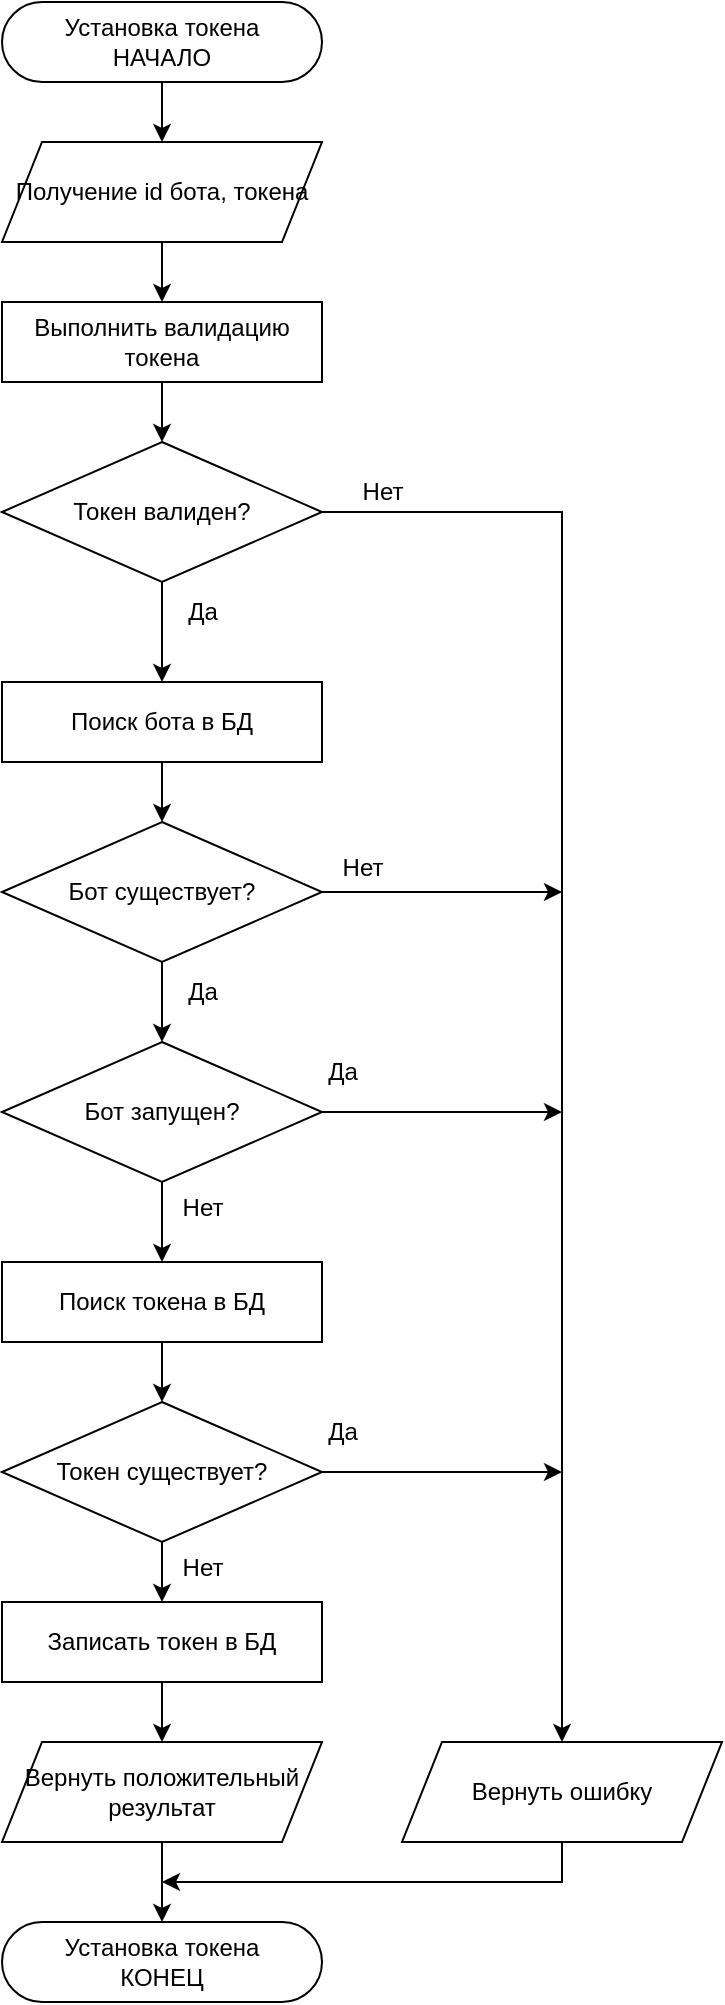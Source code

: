 <mxfile version="21.3.2" type="device" pages="2">
  <diagram name="Установка токена" id="146zDXUDA3-cfrdSQbRQ">
    <mxGraphModel dx="1195" dy="663" grid="1" gridSize="10" guides="1" tooltips="1" connect="1" arrows="1" fold="1" page="1" pageScale="1" pageWidth="827" pageHeight="1169" math="0" shadow="0">
      <root>
        <mxCell id="0" />
        <mxCell id="1" parent="0" />
        <mxCell id="S5BLIYKApcH7B8kvNWea-3" value="" style="edgeStyle=orthogonalEdgeStyle;rounded=0;orthogonalLoop=1;jettySize=auto;html=1;" edge="1" parent="1" source="S5BLIYKApcH7B8kvNWea-1" target="S5BLIYKApcH7B8kvNWea-2">
          <mxGeometry relative="1" as="geometry" />
        </mxCell>
        <mxCell id="S5BLIYKApcH7B8kvNWea-1" value="Установка токена&lt;br&gt;НАЧАЛО" style="rounded=1;whiteSpace=wrap;html=1;arcSize=50;" vertex="1" parent="1">
          <mxGeometry x="120" y="120" width="160" height="40" as="geometry" />
        </mxCell>
        <mxCell id="S5BLIYKApcH7B8kvNWea-7" value="" style="edgeStyle=orthogonalEdgeStyle;rounded=0;orthogonalLoop=1;jettySize=auto;html=1;exitX=0.5;exitY=1;exitDx=0;exitDy=0;" edge="1" parent="1" source="S5BLIYKApcH7B8kvNWea-25" target="S5BLIYKApcH7B8kvNWea-6">
          <mxGeometry relative="1" as="geometry">
            <mxPoint x="200" y="310" as="sourcePoint" />
          </mxGeometry>
        </mxCell>
        <mxCell id="S5BLIYKApcH7B8kvNWea-26" value="" style="edgeStyle=orthogonalEdgeStyle;rounded=0;orthogonalLoop=1;jettySize=auto;html=1;" edge="1" parent="1" source="S5BLIYKApcH7B8kvNWea-2" target="S5BLIYKApcH7B8kvNWea-25">
          <mxGeometry relative="1" as="geometry" />
        </mxCell>
        <mxCell id="S5BLIYKApcH7B8kvNWea-2" value="Получение id бота, токена" style="shape=parallelogram;perimeter=parallelogramPerimeter;whiteSpace=wrap;html=1;fixedSize=1;" vertex="1" parent="1">
          <mxGeometry x="120" y="190" width="160" height="50" as="geometry" />
        </mxCell>
        <mxCell id="S5BLIYKApcH7B8kvNWea-8" style="edgeStyle=orthogonalEdgeStyle;rounded=0;orthogonalLoop=1;jettySize=auto;html=1;exitX=1;exitY=0.5;exitDx=0;exitDy=0;entryX=0.5;entryY=0;entryDx=0;entryDy=0;" edge="1" parent="1" source="S5BLIYKApcH7B8kvNWea-6" target="S5BLIYKApcH7B8kvNWea-41">
          <mxGeometry relative="1" as="geometry">
            <mxPoint x="380" y="375" as="targetPoint" />
          </mxGeometry>
        </mxCell>
        <mxCell id="S5BLIYKApcH7B8kvNWea-11" value="" style="edgeStyle=orthogonalEdgeStyle;rounded=0;orthogonalLoop=1;jettySize=auto;html=1;" edge="1" parent="1" source="S5BLIYKApcH7B8kvNWea-6">
          <mxGeometry relative="1" as="geometry">
            <mxPoint x="200" y="460" as="targetPoint" />
          </mxGeometry>
        </mxCell>
        <mxCell id="S5BLIYKApcH7B8kvNWea-6" value="Токен валиден?" style="rhombus;whiteSpace=wrap;html=1;" vertex="1" parent="1">
          <mxGeometry x="120" y="340" width="160" height="70" as="geometry" />
        </mxCell>
        <mxCell id="S5BLIYKApcH7B8kvNWea-9" value="Нет" style="text;html=1;align=center;verticalAlign=middle;resizable=0;points=[];autosize=1;strokeColor=none;fillColor=none;" vertex="1" parent="1">
          <mxGeometry x="290" y="350" width="40" height="30" as="geometry" />
        </mxCell>
        <mxCell id="S5BLIYKApcH7B8kvNWea-13" style="edgeStyle=orthogonalEdgeStyle;rounded=0;orthogonalLoop=1;jettySize=auto;html=1;exitX=1;exitY=0.5;exitDx=0;exitDy=0;" edge="1" parent="1" source="S5BLIYKApcH7B8kvNWea-10">
          <mxGeometry relative="1" as="geometry">
            <mxPoint x="400" y="565" as="targetPoint" />
          </mxGeometry>
        </mxCell>
        <mxCell id="S5BLIYKApcH7B8kvNWea-16" value="" style="edgeStyle=orthogonalEdgeStyle;rounded=0;orthogonalLoop=1;jettySize=auto;html=1;" edge="1" parent="1" source="S5BLIYKApcH7B8kvNWea-10" target="S5BLIYKApcH7B8kvNWea-15">
          <mxGeometry relative="1" as="geometry" />
        </mxCell>
        <mxCell id="S5BLIYKApcH7B8kvNWea-10" value="Бот существует?" style="rhombus;whiteSpace=wrap;html=1;" vertex="1" parent="1">
          <mxGeometry x="120" y="530" width="160" height="70" as="geometry" />
        </mxCell>
        <mxCell id="S5BLIYKApcH7B8kvNWea-12" value="Да" style="text;html=1;align=center;verticalAlign=middle;resizable=0;points=[];autosize=1;strokeColor=none;fillColor=none;" vertex="1" parent="1">
          <mxGeometry x="200" y="410" width="40" height="30" as="geometry" />
        </mxCell>
        <mxCell id="S5BLIYKApcH7B8kvNWea-14" value="Нет" style="text;html=1;align=center;verticalAlign=middle;resizable=0;points=[];autosize=1;strokeColor=none;fillColor=none;" vertex="1" parent="1">
          <mxGeometry x="280" y="538" width="40" height="30" as="geometry" />
        </mxCell>
        <mxCell id="S5BLIYKApcH7B8kvNWea-18" style="edgeStyle=orthogonalEdgeStyle;rounded=0;orthogonalLoop=1;jettySize=auto;html=1;exitX=1;exitY=0.5;exitDx=0;exitDy=0;" edge="1" parent="1" source="S5BLIYKApcH7B8kvNWea-15">
          <mxGeometry relative="1" as="geometry">
            <mxPoint x="400" y="675" as="targetPoint" />
          </mxGeometry>
        </mxCell>
        <mxCell id="S5BLIYKApcH7B8kvNWea-22" value="" style="edgeStyle=orthogonalEdgeStyle;rounded=0;orthogonalLoop=1;jettySize=auto;html=1;entryX=0.5;entryY=0;entryDx=0;entryDy=0;" edge="1" parent="1" source="S5BLIYKApcH7B8kvNWea-15" target="S5BLIYKApcH7B8kvNWea-29">
          <mxGeometry relative="1" as="geometry">
            <mxPoint x="200" y="750" as="targetPoint" />
          </mxGeometry>
        </mxCell>
        <mxCell id="S5BLIYKApcH7B8kvNWea-15" value="Бот запущен?" style="rhombus;whiteSpace=wrap;html=1;" vertex="1" parent="1">
          <mxGeometry x="120" y="640" width="160" height="70" as="geometry" />
        </mxCell>
        <mxCell id="S5BLIYKApcH7B8kvNWea-17" value="Да" style="text;html=1;align=center;verticalAlign=middle;resizable=0;points=[];autosize=1;strokeColor=none;fillColor=none;" vertex="1" parent="1">
          <mxGeometry x="200" y="600" width="40" height="30" as="geometry" />
        </mxCell>
        <mxCell id="S5BLIYKApcH7B8kvNWea-19" value="Да" style="text;html=1;align=center;verticalAlign=middle;resizable=0;points=[];autosize=1;strokeColor=none;fillColor=none;" vertex="1" parent="1">
          <mxGeometry x="270" y="640" width="40" height="30" as="geometry" />
        </mxCell>
        <mxCell id="S5BLIYKApcH7B8kvNWea-23" value="Нет" style="text;html=1;align=center;verticalAlign=middle;resizable=0;points=[];autosize=1;strokeColor=none;fillColor=none;" vertex="1" parent="1">
          <mxGeometry x="200" y="708" width="40" height="30" as="geometry" />
        </mxCell>
        <mxCell id="S5BLIYKApcH7B8kvNWea-25" value="Выполнить валидацию токена" style="rounded=0;whiteSpace=wrap;html=1;" vertex="1" parent="1">
          <mxGeometry x="120" y="270" width="160" height="40" as="geometry" />
        </mxCell>
        <mxCell id="S5BLIYKApcH7B8kvNWea-28" value="" style="edgeStyle=orthogonalEdgeStyle;rounded=0;orthogonalLoop=1;jettySize=auto;html=1;entryX=0.5;entryY=0;entryDx=0;entryDy=0;" edge="1" parent="1" source="S5BLIYKApcH7B8kvNWea-27" target="S5BLIYKApcH7B8kvNWea-10">
          <mxGeometry relative="1" as="geometry" />
        </mxCell>
        <mxCell id="S5BLIYKApcH7B8kvNWea-27" value="Поиск бота в БД" style="rounded=0;whiteSpace=wrap;html=1;" vertex="1" parent="1">
          <mxGeometry x="120" y="460" width="160" height="40" as="geometry" />
        </mxCell>
        <mxCell id="S5BLIYKApcH7B8kvNWea-31" value="" style="edgeStyle=orthogonalEdgeStyle;rounded=0;orthogonalLoop=1;jettySize=auto;html=1;" edge="1" parent="1" source="S5BLIYKApcH7B8kvNWea-29" target="S5BLIYKApcH7B8kvNWea-30">
          <mxGeometry relative="1" as="geometry" />
        </mxCell>
        <mxCell id="S5BLIYKApcH7B8kvNWea-29" value="Поиск токена в БД" style="rounded=0;whiteSpace=wrap;html=1;" vertex="1" parent="1">
          <mxGeometry x="120" y="750" width="160" height="40" as="geometry" />
        </mxCell>
        <mxCell id="S5BLIYKApcH7B8kvNWea-32" style="edgeStyle=orthogonalEdgeStyle;rounded=0;orthogonalLoop=1;jettySize=auto;html=1;exitX=1;exitY=0.5;exitDx=0;exitDy=0;" edge="1" parent="1" source="S5BLIYKApcH7B8kvNWea-30">
          <mxGeometry relative="1" as="geometry">
            <mxPoint x="400" y="855" as="targetPoint" />
          </mxGeometry>
        </mxCell>
        <mxCell id="S5BLIYKApcH7B8kvNWea-35" value="" style="edgeStyle=orthogonalEdgeStyle;rounded=0;orthogonalLoop=1;jettySize=auto;html=1;" edge="1" parent="1" source="S5BLIYKApcH7B8kvNWea-30" target="S5BLIYKApcH7B8kvNWea-34">
          <mxGeometry relative="1" as="geometry" />
        </mxCell>
        <mxCell id="S5BLIYKApcH7B8kvNWea-30" value="Токен существует?" style="rhombus;whiteSpace=wrap;html=1;" vertex="1" parent="1">
          <mxGeometry x="120" y="820" width="160" height="70" as="geometry" />
        </mxCell>
        <mxCell id="S5BLIYKApcH7B8kvNWea-33" value="Да" style="text;html=1;align=center;verticalAlign=middle;resizable=0;points=[];autosize=1;strokeColor=none;fillColor=none;" vertex="1" parent="1">
          <mxGeometry x="270" y="820" width="40" height="30" as="geometry" />
        </mxCell>
        <mxCell id="S5BLIYKApcH7B8kvNWea-38" value="" style="edgeStyle=orthogonalEdgeStyle;rounded=0;orthogonalLoop=1;jettySize=auto;html=1;" edge="1" parent="1" source="S5BLIYKApcH7B8kvNWea-34" target="S5BLIYKApcH7B8kvNWea-37">
          <mxGeometry relative="1" as="geometry" />
        </mxCell>
        <mxCell id="S5BLIYKApcH7B8kvNWea-34" value="Записать токен в БД" style="whiteSpace=wrap;html=1;" vertex="1" parent="1">
          <mxGeometry x="120" y="920" width="160" height="40" as="geometry" />
        </mxCell>
        <mxCell id="S5BLIYKApcH7B8kvNWea-36" value="Нет" style="text;html=1;align=center;verticalAlign=middle;resizable=0;points=[];autosize=1;strokeColor=none;fillColor=none;" vertex="1" parent="1">
          <mxGeometry x="200" y="888" width="40" height="30" as="geometry" />
        </mxCell>
        <mxCell id="S5BLIYKApcH7B8kvNWea-40" value="" style="edgeStyle=orthogonalEdgeStyle;rounded=0;orthogonalLoop=1;jettySize=auto;html=1;" edge="1" parent="1" source="S5BLIYKApcH7B8kvNWea-37" target="S5BLIYKApcH7B8kvNWea-39">
          <mxGeometry relative="1" as="geometry" />
        </mxCell>
        <mxCell id="S5BLIYKApcH7B8kvNWea-37" value="Вернуть положительный результат" style="shape=parallelogram;perimeter=parallelogramPerimeter;whiteSpace=wrap;html=1;fixedSize=1;" vertex="1" parent="1">
          <mxGeometry x="120" y="990" width="160" height="50" as="geometry" />
        </mxCell>
        <mxCell id="S5BLIYKApcH7B8kvNWea-39" value="Установка токена&lt;br&gt;КОНЕЦ" style="rounded=1;whiteSpace=wrap;html=1;arcSize=50;" vertex="1" parent="1">
          <mxGeometry x="120" y="1080" width="160" height="40" as="geometry" />
        </mxCell>
        <mxCell id="S5BLIYKApcH7B8kvNWea-43" value="" style="edgeStyle=orthogonalEdgeStyle;rounded=0;orthogonalLoop=1;jettySize=auto;html=1;exitX=0.5;exitY=1;exitDx=0;exitDy=0;" edge="1" parent="1" source="S5BLIYKApcH7B8kvNWea-41">
          <mxGeometry relative="1" as="geometry">
            <mxPoint x="200" y="1060" as="targetPoint" />
            <Array as="points">
              <mxPoint x="400" y="1060" />
            </Array>
          </mxGeometry>
        </mxCell>
        <mxCell id="S5BLIYKApcH7B8kvNWea-41" value="Вернуть ошибку" style="shape=parallelogram;perimeter=parallelogramPerimeter;whiteSpace=wrap;html=1;fixedSize=1;" vertex="1" parent="1">
          <mxGeometry x="320" y="990" width="160" height="50" as="geometry" />
        </mxCell>
      </root>
    </mxGraphModel>
  </diagram>
  <diagram id="NcYpT7_ssdRYRPxTZxfH" name="Запуск бота">
    <mxGraphModel dx="956" dy="531" grid="1" gridSize="10" guides="1" tooltips="1" connect="1" arrows="1" fold="1" page="1" pageScale="1" pageWidth="827" pageHeight="1169" math="0" shadow="0">
      <root>
        <mxCell id="0" />
        <mxCell id="1" parent="0" />
        <mxCell id="9Ztq2XwoCGZLlRuz86bp-1" value="" style="edgeStyle=orthogonalEdgeStyle;rounded=0;orthogonalLoop=1;jettySize=auto;html=1;" edge="1" parent="1" source="9Ztq2XwoCGZLlRuz86bp-2" target="9Ztq2XwoCGZLlRuz86bp-4">
          <mxGeometry relative="1" as="geometry" />
        </mxCell>
        <mxCell id="9Ztq2XwoCGZLlRuz86bp-2" value="Запуск бота&lt;br&gt;НАЧАЛО" style="rounded=1;whiteSpace=wrap;html=1;arcSize=50;" vertex="1" parent="1">
          <mxGeometry x="120" y="40" width="160" height="40" as="geometry" />
        </mxCell>
        <mxCell id="9Ztq2XwoCGZLlRuz86bp-3" value="" style="edgeStyle=orthogonalEdgeStyle;rounded=0;orthogonalLoop=1;jettySize=auto;html=1;entryX=0.5;entryY=0;entryDx=0;entryDy=0;" edge="1" parent="1" source="9Ztq2XwoCGZLlRuz86bp-4" target="Wp5g9o_O7Doz-x145ReK-4">
          <mxGeometry relative="1" as="geometry">
            <mxPoint x="200" y="190" as="targetPoint" />
          </mxGeometry>
        </mxCell>
        <mxCell id="9Ztq2XwoCGZLlRuz86bp-4" value="Получение id бота" style="shape=parallelogram;perimeter=parallelogramPerimeter;whiteSpace=wrap;html=1;fixedSize=1;" vertex="1" parent="1">
          <mxGeometry x="120" y="110" width="160" height="50" as="geometry" />
        </mxCell>
        <mxCell id="Wp5g9o_O7Doz-x145ReK-6" value="" style="edgeStyle=orthogonalEdgeStyle;rounded=0;orthogonalLoop=1;jettySize=auto;html=1;entryX=0.5;entryY=0;entryDx=0;entryDy=0;" edge="1" parent="1" source="Wp5g9o_O7Doz-x145ReK-1" target="sPa1BCi5Ub7CK83J2O7Q-1">
          <mxGeometry relative="1" as="geometry">
            <mxPoint x="200.034" y="370" as="targetPoint" />
          </mxGeometry>
        </mxCell>
        <mxCell id="sPa1BCi5Ub7CK83J2O7Q-3" style="edgeStyle=orthogonalEdgeStyle;rounded=0;orthogonalLoop=1;jettySize=auto;html=1;exitX=1;exitY=0.5;exitDx=0;exitDy=0;entryX=0.5;entryY=0;entryDx=0;entryDy=0;" edge="1" parent="1" source="Wp5g9o_O7Doz-x145ReK-1" target="kMbMefYoTz1sDI0ljd4r-1">
          <mxGeometry relative="1" as="geometry">
            <mxPoint x="420" y="299.286" as="targetPoint" />
          </mxGeometry>
        </mxCell>
        <mxCell id="Wp5g9o_O7Doz-x145ReK-1" value="Бот существует?" style="rhombus;whiteSpace=wrap;html=1;" vertex="1" parent="1">
          <mxGeometry x="120" y="264" width="160" height="70" as="geometry" />
        </mxCell>
        <mxCell id="Wp5g9o_O7Doz-x145ReK-2" value="Нет" style="text;html=1;align=center;verticalAlign=middle;resizable=0;points=[];autosize=1;strokeColor=none;fillColor=none;" vertex="1" parent="1">
          <mxGeometry x="270" y="264" width="40" height="30" as="geometry" />
        </mxCell>
        <mxCell id="Wp5g9o_O7Doz-x145ReK-3" value="" style="edgeStyle=orthogonalEdgeStyle;rounded=0;orthogonalLoop=1;jettySize=auto;html=1;entryX=0.5;entryY=0;entryDx=0;entryDy=0;" edge="1" parent="1" source="Wp5g9o_O7Doz-x145ReK-4" target="Wp5g9o_O7Doz-x145ReK-1">
          <mxGeometry relative="1" as="geometry" />
        </mxCell>
        <mxCell id="Wp5g9o_O7Doz-x145ReK-4" value="Поиск бота в БД" style="rounded=0;whiteSpace=wrap;html=1;" vertex="1" parent="1">
          <mxGeometry x="120" y="194" width="160" height="40" as="geometry" />
        </mxCell>
        <mxCell id="sPa1BCi5Ub7CK83J2O7Q-4" style="edgeStyle=orthogonalEdgeStyle;rounded=0;orthogonalLoop=1;jettySize=auto;html=1;exitX=1;exitY=0.5;exitDx=0;exitDy=0;" edge="1" parent="1" source="sPa1BCi5Ub7CK83J2O7Q-1">
          <mxGeometry relative="1" as="geometry">
            <mxPoint x="440" y="405" as="targetPoint" />
          </mxGeometry>
        </mxCell>
        <mxCell id="HOptIza45ZJJpF8n_OLi-1" style="edgeStyle=orthogonalEdgeStyle;rounded=0;orthogonalLoop=1;jettySize=auto;html=1;exitX=0.5;exitY=1;exitDx=0;exitDy=0;entryX=0.5;entryY=0;entryDx=0;entryDy=0;" edge="1" parent="1" source="sPa1BCi5Ub7CK83J2O7Q-1" target="HOptIza45ZJJpF8n_OLi-2">
          <mxGeometry relative="1" as="geometry">
            <mxPoint x="199.857" y="470" as="targetPoint" />
          </mxGeometry>
        </mxCell>
        <mxCell id="sPa1BCi5Ub7CK83J2O7Q-1" value="Бот запущен?" style="rhombus;whiteSpace=wrap;html=1;" vertex="1" parent="1">
          <mxGeometry x="120" y="370" width="160" height="70" as="geometry" />
        </mxCell>
        <mxCell id="sPa1BCi5Ub7CK83J2O7Q-2" value="Да" style="text;html=1;align=center;verticalAlign=middle;resizable=0;points=[];autosize=1;strokeColor=none;fillColor=none;" vertex="1" parent="1">
          <mxGeometry x="200" y="330" width="40" height="30" as="geometry" />
        </mxCell>
        <mxCell id="sPa1BCi5Ub7CK83J2O7Q-5" value="Да" style="text;html=1;align=center;verticalAlign=middle;resizable=0;points=[];autosize=1;strokeColor=none;fillColor=none;" vertex="1" parent="1">
          <mxGeometry x="280" y="368" width="40" height="30" as="geometry" />
        </mxCell>
        <mxCell id="HOptIza45ZJJpF8n_OLi-4" style="edgeStyle=orthogonalEdgeStyle;rounded=0;orthogonalLoop=1;jettySize=auto;html=1;exitX=1;exitY=0.5;exitDx=0;exitDy=0;" edge="1" parent="1" source="HOptIza45ZJJpF8n_OLi-2">
          <mxGeometry relative="1" as="geometry">
            <mxPoint x="440" y="515" as="targetPoint" />
          </mxGeometry>
        </mxCell>
        <mxCell id="HOptIza45ZJJpF8n_OLi-9" value="" style="edgeStyle=orthogonalEdgeStyle;rounded=0;orthogonalLoop=1;jettySize=auto;html=1;entryX=0.5;entryY=0;entryDx=0;entryDy=0;" edge="1" parent="1" source="HOptIza45ZJJpF8n_OLi-2" target="rI-XtC3FtW-L7CWhy7jy-1">
          <mxGeometry relative="1" as="geometry">
            <mxPoint x="200" y="590" as="targetPoint" />
          </mxGeometry>
        </mxCell>
        <mxCell id="HOptIza45ZJJpF8n_OLi-2" value="Токен бота установлен?" style="rhombus;whiteSpace=wrap;html=1;" vertex="1" parent="1">
          <mxGeometry x="120" y="480" width="160" height="70" as="geometry" />
        </mxCell>
        <mxCell id="HOptIza45ZJJpF8n_OLi-3" value="Нет" style="text;html=1;align=center;verticalAlign=middle;resizable=0;points=[];autosize=1;strokeColor=none;fillColor=none;" vertex="1" parent="1">
          <mxGeometry x="200" y="440" width="40" height="30" as="geometry" />
        </mxCell>
        <mxCell id="HOptIza45ZJJpF8n_OLi-5" value="Нет" style="text;html=1;align=center;verticalAlign=middle;resizable=0;points=[];autosize=1;strokeColor=none;fillColor=none;" vertex="1" parent="1">
          <mxGeometry x="270" y="478" width="40" height="30" as="geometry" />
        </mxCell>
        <mxCell id="tN4oV0H9u5vrie8h7UsJ-2" value="" style="edgeStyle=orthogonalEdgeStyle;rounded=0;orthogonalLoop=1;jettySize=auto;html=1;entryX=0.5;entryY=0;entryDx=0;entryDy=0;" edge="1" parent="1" source="HOptIza45ZJJpF8n_OLi-8" target="cwiCEqKCDeazCMPiw84K-1">
          <mxGeometry relative="1" as="geometry">
            <mxPoint x="200" y="730" as="targetPoint" />
          </mxGeometry>
        </mxCell>
        <mxCell id="HOptIza45ZJJpF8n_OLi-8" value="Запустить обработчик обновлений от пользователей бота" style="whiteSpace=wrap;html=1;" vertex="1" parent="1">
          <mxGeometry x="120" y="650" width="160" height="50" as="geometry" />
        </mxCell>
        <mxCell id="HOptIza45ZJJpF8n_OLi-10" value="Да" style="text;html=1;align=center;verticalAlign=middle;resizable=0;points=[];autosize=1;strokeColor=none;fillColor=none;" vertex="1" parent="1">
          <mxGeometry x="200" y="548" width="40" height="30" as="geometry" />
        </mxCell>
        <mxCell id="tN4oV0H9u5vrie8h7UsJ-1" value="Запуск бота&lt;br&gt;КОНЕЦ" style="rounded=1;whiteSpace=wrap;html=1;arcSize=50;" vertex="1" parent="1">
          <mxGeometry x="120" y="820" width="160" height="40" as="geometry" />
        </mxCell>
        <mxCell id="kMbMefYoTz1sDI0ljd4r-2" style="edgeStyle=orthogonalEdgeStyle;rounded=0;orthogonalLoop=1;jettySize=auto;html=1;exitX=0.5;exitY=1;exitDx=0;exitDy=0;" edge="1" parent="1" source="kMbMefYoTz1sDI0ljd4r-1">
          <mxGeometry relative="1" as="geometry">
            <mxPoint x="200" y="800" as="targetPoint" />
            <Array as="points">
              <mxPoint x="440" y="800" />
            </Array>
          </mxGeometry>
        </mxCell>
        <mxCell id="kMbMefYoTz1sDI0ljd4r-1" value="Вернуть ошибку" style="shape=parallelogram;perimeter=parallelogramPerimeter;whiteSpace=wrap;html=1;fixedSize=1;" vertex="1" parent="1">
          <mxGeometry x="360" y="720" width="160" height="50" as="geometry" />
        </mxCell>
        <mxCell id="rI-XtC3FtW-L7CWhy7jy-2" value="" style="edgeStyle=orthogonalEdgeStyle;rounded=0;orthogonalLoop=1;jettySize=auto;html=1;" edge="1" parent="1" source="rI-XtC3FtW-L7CWhy7jy-1" target="HOptIza45ZJJpF8n_OLi-8">
          <mxGeometry relative="1" as="geometry" />
        </mxCell>
        <mxCell id="rI-XtC3FtW-L7CWhy7jy-1" value="Установить Webhook" style="whiteSpace=wrap;html=1;" vertex="1" parent="1">
          <mxGeometry x="120" y="578" width="160" height="50" as="geometry" />
        </mxCell>
        <mxCell id="cwiCEqKCDeazCMPiw84K-2" value="" style="edgeStyle=orthogonalEdgeStyle;rounded=0;orthogonalLoop=1;jettySize=auto;html=1;" edge="1" parent="1" source="cwiCEqKCDeazCMPiw84K-1" target="tN4oV0H9u5vrie8h7UsJ-1">
          <mxGeometry relative="1" as="geometry" />
        </mxCell>
        <mxCell id="cwiCEqKCDeazCMPiw84K-1" value="Вернуть положительный результат" style="shape=parallelogram;perimeter=parallelogramPerimeter;whiteSpace=wrap;html=1;fixedSize=1;" vertex="1" parent="1">
          <mxGeometry x="120" y="730" width="160" height="50" as="geometry" />
        </mxCell>
      </root>
    </mxGraphModel>
  </diagram>
</mxfile>
